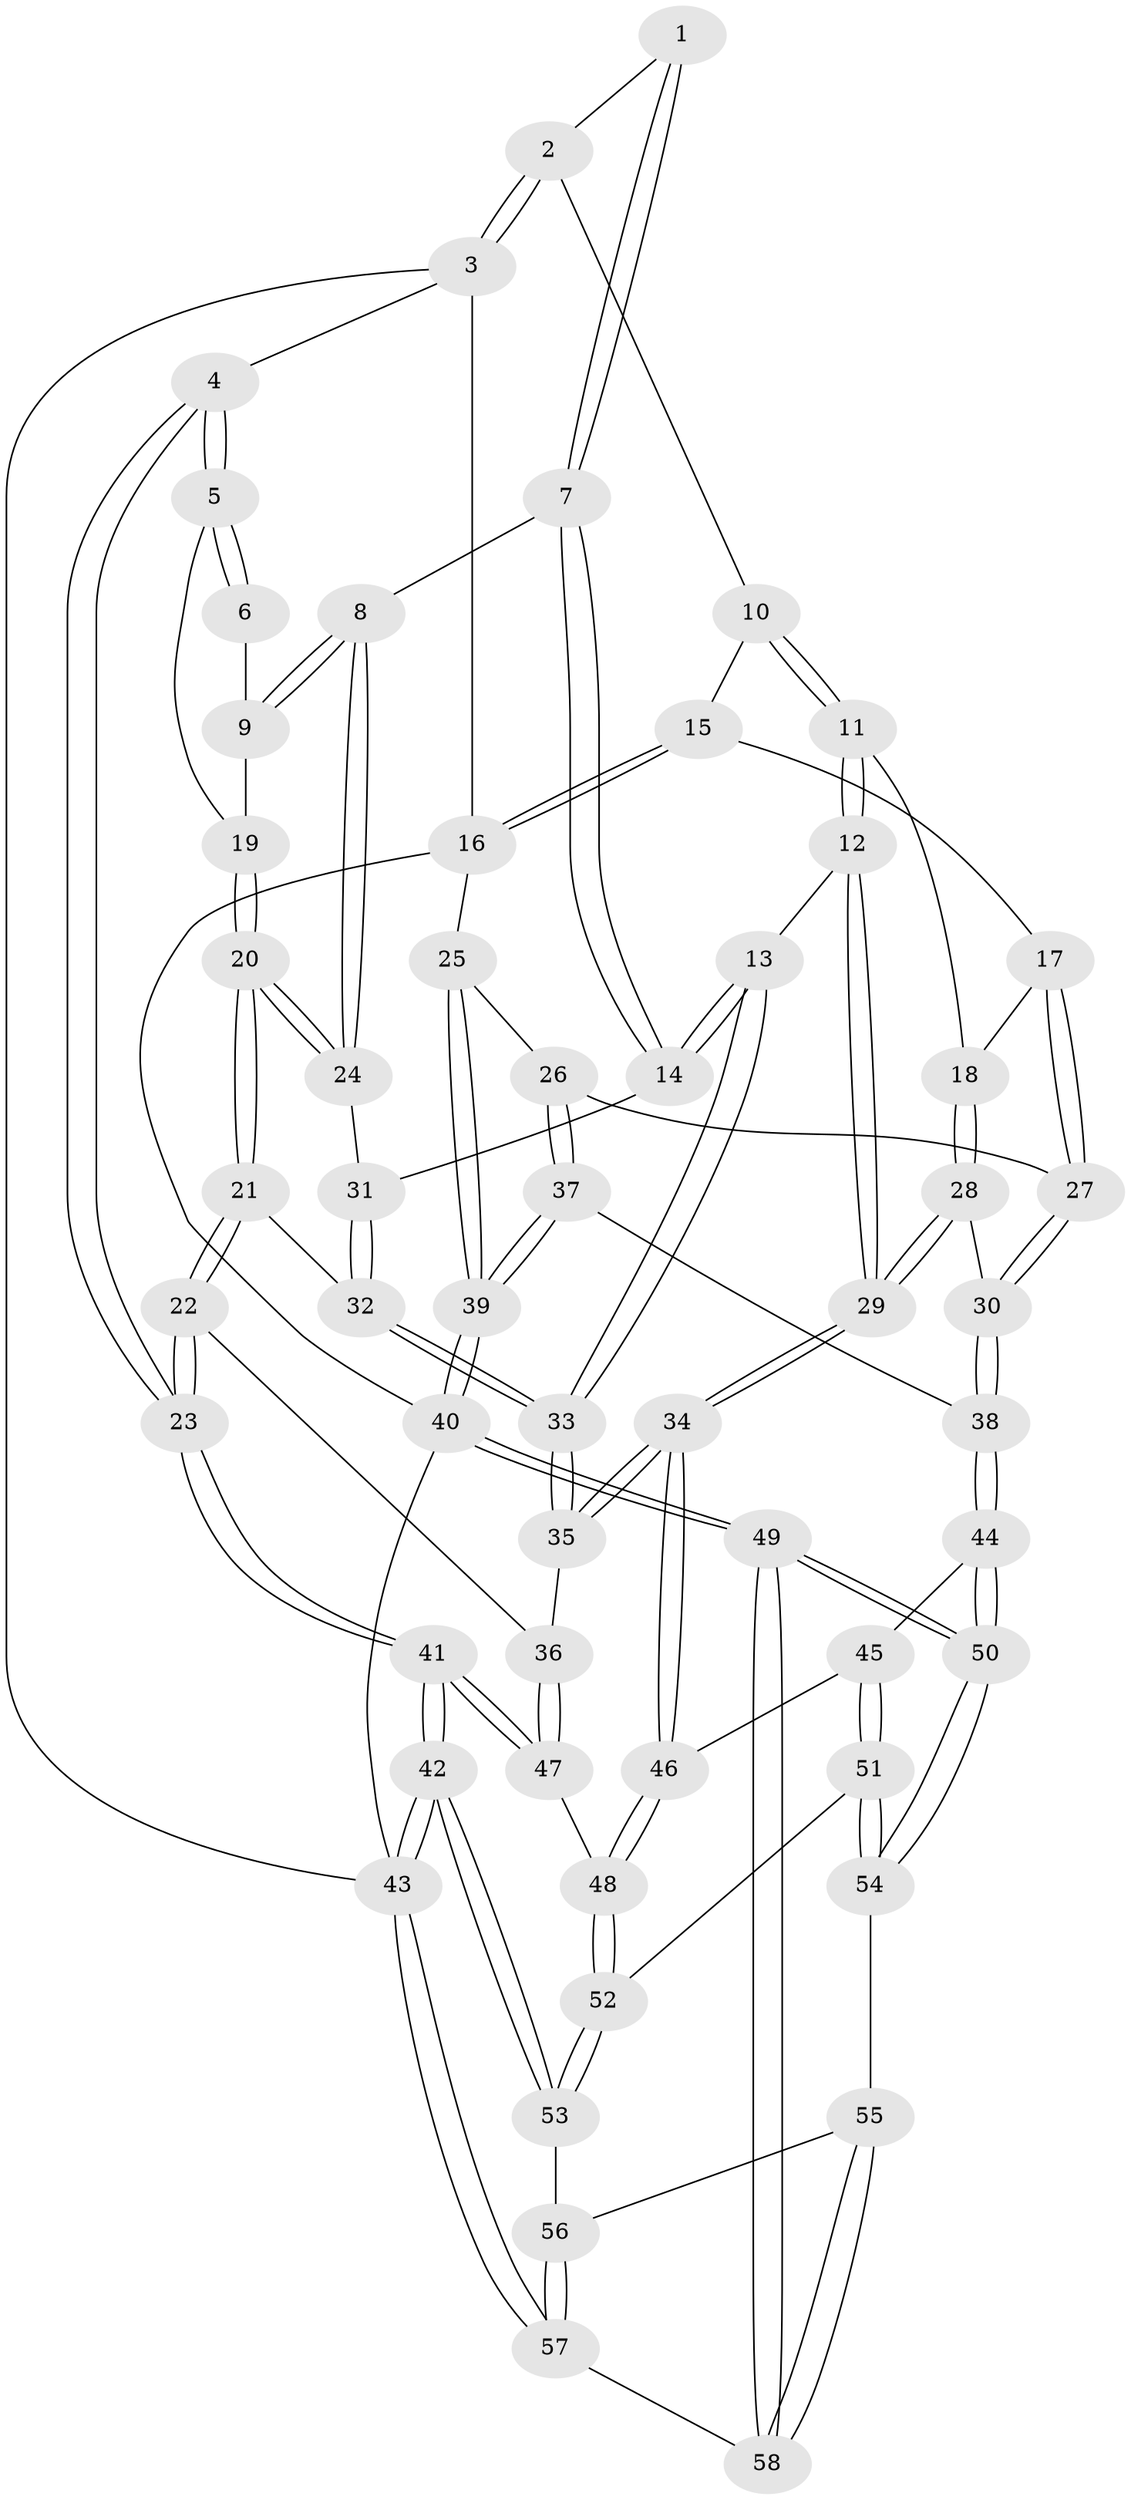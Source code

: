 // coarse degree distribution, {6: 0.043478260869565216, 4: 0.43478260869565216, 7: 0.043478260869565216, 10: 0.043478260869565216, 3: 0.30434782608695654, 5: 0.08695652173913043, 2: 0.043478260869565216}
// Generated by graph-tools (version 1.1) at 2025/21/03/04/25 18:21:40]
// undirected, 58 vertices, 142 edges
graph export_dot {
graph [start="1"]
  node [color=gray90,style=filled];
  1 [pos="+0.3142341928006669+0.05358571207612714"];
  2 [pos="+0.3981499904189334+0"];
  3 [pos="+0+0"];
  4 [pos="+0+0.09444785294250756"];
  5 [pos="+0.02034119036180301+0.19393317659783463"];
  6 [pos="+0.3131198979351571+0.05435098857064386"];
  7 [pos="+0.253017051893356+0.29911402201769605"];
  8 [pos="+0.16305575708588976+0.2733939205935536"];
  9 [pos="+0.12433218207279387+0.2474688417600808"];
  10 [pos="+0.5093374742226157+0"];
  11 [pos="+0.5093716785285866+0"];
  12 [pos="+0.3670622079754985+0.3672905157274224"];
  13 [pos="+0.2888995957502985+0.3383437001996685"];
  14 [pos="+0.263186424656971+0.3169609448907347"];
  15 [pos="+0.9198752898750175+0"];
  16 [pos="+1+0"];
  17 [pos="+0.7630601601421695+0.2859326628102763"];
  18 [pos="+0.5898509005213934+0.2632097816907439"];
  19 [pos="+0.09770136577296555+0.24125491360002918"];
  20 [pos="+0.08554179147149067+0.4019757809235925"];
  21 [pos="+0.07067109403549263+0.42493551764497733"];
  22 [pos="+0.003194655665348592+0.4657768449015298"];
  23 [pos="+0+0.5277912721552976"];
  24 [pos="+0.13201185507913657+0.3698726674879002"];
  25 [pos="+1+0.273151953088397"];
  26 [pos="+0.8574356777523857+0.3976123435113822"];
  27 [pos="+0.8233548855832945+0.39242000924812304"];
  28 [pos="+0.5788265531698107+0.31858810357411066"];
  29 [pos="+0.43949113588489064+0.4575497632638511"];
  30 [pos="+0.7222971959646283+0.4421370527822068"];
  31 [pos="+0.19226569132964455+0.3703110185606635"];
  32 [pos="+0.1751971715628738+0.438152236695305"];
  33 [pos="+0.21137799176390304+0.4654588484252414"];
  34 [pos="+0.440106981900472+0.498207094215022"];
  35 [pos="+0.23340791672566455+0.5349246945339418"];
  36 [pos="+0.2226320132393146+0.5466767814598139"];
  37 [pos="+0.8851504324801894+0.5670680930816403"];
  38 [pos="+0.6824614818821526+0.5235289504032761"];
  39 [pos="+1+1"];
  40 [pos="+1+1"];
  41 [pos="+0+0.6489481154023385"];
  42 [pos="+0+0.6870177424534653"];
  43 [pos="+0+1"];
  44 [pos="+0.6131042519320812+0.616045161949785"];
  45 [pos="+0.48536236559789375+0.5664367146551884"];
  46 [pos="+0.45984433388239937+0.5337014406449593"];
  47 [pos="+0.2035554544706739+0.6036173188552686"];
  48 [pos="+0.23405439518890708+0.6876209258323562"];
  49 [pos="+1+1"];
  50 [pos="+0.8782646415512162+1"];
  51 [pos="+0.37987934831621123+0.7550976547273452"];
  52 [pos="+0.2342489770728592+0.6906115370716501"];
  53 [pos="+0.12647478496025188+0.8196216267633718"];
  54 [pos="+0.39313495567628376+0.8364258385826371"];
  55 [pos="+0.288021795708454+0.9046446286558131"];
  56 [pos="+0.13882412818104334+0.8378512744944554"];
  57 [pos="+0.0449829496638783+1"];
  58 [pos="+0.29508551510735326+1"];
  1 -- 2;
  1 -- 7;
  1 -- 7;
  2 -- 3;
  2 -- 3;
  2 -- 10;
  3 -- 4;
  3 -- 16;
  3 -- 43;
  4 -- 5;
  4 -- 5;
  4 -- 23;
  4 -- 23;
  5 -- 6;
  5 -- 6;
  5 -- 19;
  6 -- 9;
  7 -- 8;
  7 -- 14;
  7 -- 14;
  8 -- 9;
  8 -- 9;
  8 -- 24;
  8 -- 24;
  9 -- 19;
  10 -- 11;
  10 -- 11;
  10 -- 15;
  11 -- 12;
  11 -- 12;
  11 -- 18;
  12 -- 13;
  12 -- 29;
  12 -- 29;
  13 -- 14;
  13 -- 14;
  13 -- 33;
  13 -- 33;
  14 -- 31;
  15 -- 16;
  15 -- 16;
  15 -- 17;
  16 -- 25;
  16 -- 40;
  17 -- 18;
  17 -- 27;
  17 -- 27;
  18 -- 28;
  18 -- 28;
  19 -- 20;
  19 -- 20;
  20 -- 21;
  20 -- 21;
  20 -- 24;
  20 -- 24;
  21 -- 22;
  21 -- 22;
  21 -- 32;
  22 -- 23;
  22 -- 23;
  22 -- 36;
  23 -- 41;
  23 -- 41;
  24 -- 31;
  25 -- 26;
  25 -- 39;
  25 -- 39;
  26 -- 27;
  26 -- 37;
  26 -- 37;
  27 -- 30;
  27 -- 30;
  28 -- 29;
  28 -- 29;
  28 -- 30;
  29 -- 34;
  29 -- 34;
  30 -- 38;
  30 -- 38;
  31 -- 32;
  31 -- 32;
  32 -- 33;
  32 -- 33;
  33 -- 35;
  33 -- 35;
  34 -- 35;
  34 -- 35;
  34 -- 46;
  34 -- 46;
  35 -- 36;
  36 -- 47;
  36 -- 47;
  37 -- 38;
  37 -- 39;
  37 -- 39;
  38 -- 44;
  38 -- 44;
  39 -- 40;
  39 -- 40;
  40 -- 49;
  40 -- 49;
  40 -- 43;
  41 -- 42;
  41 -- 42;
  41 -- 47;
  41 -- 47;
  42 -- 43;
  42 -- 43;
  42 -- 53;
  42 -- 53;
  43 -- 57;
  43 -- 57;
  44 -- 45;
  44 -- 50;
  44 -- 50;
  45 -- 46;
  45 -- 51;
  45 -- 51;
  46 -- 48;
  46 -- 48;
  47 -- 48;
  48 -- 52;
  48 -- 52;
  49 -- 50;
  49 -- 50;
  49 -- 58;
  49 -- 58;
  50 -- 54;
  50 -- 54;
  51 -- 52;
  51 -- 54;
  51 -- 54;
  52 -- 53;
  52 -- 53;
  53 -- 56;
  54 -- 55;
  55 -- 56;
  55 -- 58;
  55 -- 58;
  56 -- 57;
  56 -- 57;
  57 -- 58;
}
